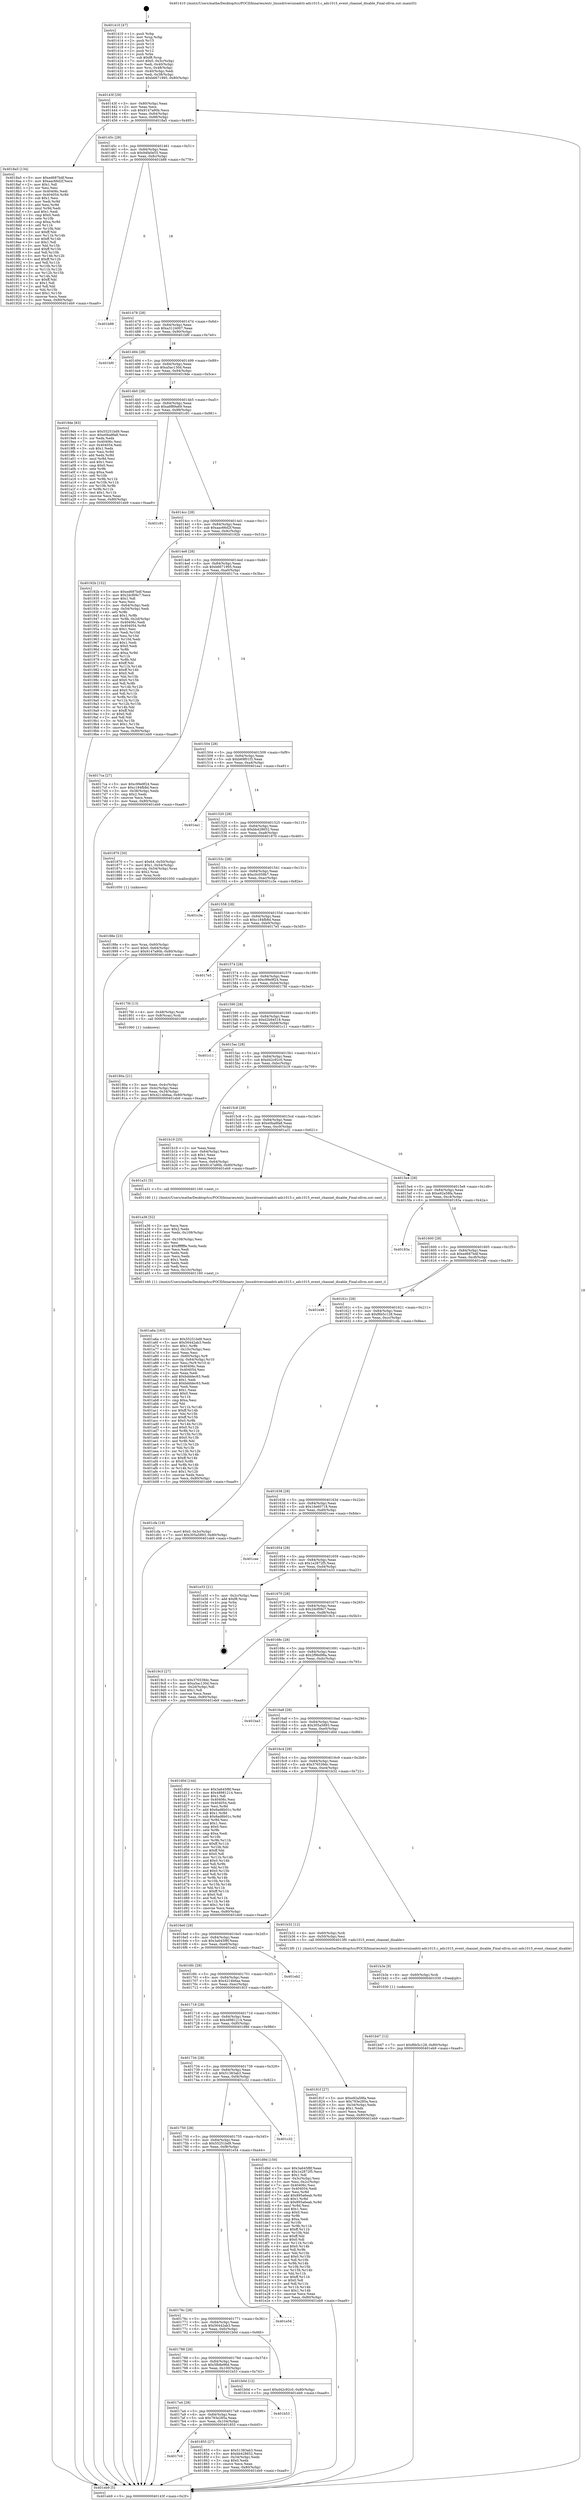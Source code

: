 digraph "0x401410" {
  label = "0x401410 (/mnt/c/Users/mathe/Desktop/tcc/POCII/binaries/extr_linuxdriversiioadcti-ads1015.c_ads1015_event_channel_disable_Final-ollvm.out::main(0))"
  labelloc = "t"
  node[shape=record]

  Entry [label="",width=0.3,height=0.3,shape=circle,fillcolor=black,style=filled]
  "0x40143f" [label="{
     0x40143f [29]\l
     | [instrs]\l
     &nbsp;&nbsp;0x40143f \<+3\>: mov -0x80(%rbp),%eax\l
     &nbsp;&nbsp;0x401442 \<+2\>: mov %eax,%ecx\l
     &nbsp;&nbsp;0x401444 \<+6\>: sub $0x9147a90b,%ecx\l
     &nbsp;&nbsp;0x40144a \<+6\>: mov %eax,-0x84(%rbp)\l
     &nbsp;&nbsp;0x401450 \<+6\>: mov %ecx,-0x88(%rbp)\l
     &nbsp;&nbsp;0x401456 \<+6\>: je 00000000004018a5 \<main+0x495\>\l
  }"]
  "0x4018a5" [label="{
     0x4018a5 [134]\l
     | [instrs]\l
     &nbsp;&nbsp;0x4018a5 \<+5\>: mov $0xed687bdf,%eax\l
     &nbsp;&nbsp;0x4018aa \<+5\>: mov $0xaac66d2f,%ecx\l
     &nbsp;&nbsp;0x4018af \<+2\>: mov $0x1,%dl\l
     &nbsp;&nbsp;0x4018b1 \<+2\>: xor %esi,%esi\l
     &nbsp;&nbsp;0x4018b3 \<+7\>: mov 0x40406c,%edi\l
     &nbsp;&nbsp;0x4018ba \<+8\>: mov 0x404054,%r8d\l
     &nbsp;&nbsp;0x4018c2 \<+3\>: sub $0x1,%esi\l
     &nbsp;&nbsp;0x4018c5 \<+3\>: mov %edi,%r9d\l
     &nbsp;&nbsp;0x4018c8 \<+3\>: add %esi,%r9d\l
     &nbsp;&nbsp;0x4018cb \<+4\>: imul %r9d,%edi\l
     &nbsp;&nbsp;0x4018cf \<+3\>: and $0x1,%edi\l
     &nbsp;&nbsp;0x4018d2 \<+3\>: cmp $0x0,%edi\l
     &nbsp;&nbsp;0x4018d5 \<+4\>: sete %r10b\l
     &nbsp;&nbsp;0x4018d9 \<+4\>: cmp $0xa,%r8d\l
     &nbsp;&nbsp;0x4018dd \<+4\>: setl %r11b\l
     &nbsp;&nbsp;0x4018e1 \<+3\>: mov %r10b,%bl\l
     &nbsp;&nbsp;0x4018e4 \<+3\>: xor $0xff,%bl\l
     &nbsp;&nbsp;0x4018e7 \<+3\>: mov %r11b,%r14b\l
     &nbsp;&nbsp;0x4018ea \<+4\>: xor $0xff,%r14b\l
     &nbsp;&nbsp;0x4018ee \<+3\>: xor $0x1,%dl\l
     &nbsp;&nbsp;0x4018f1 \<+3\>: mov %bl,%r15b\l
     &nbsp;&nbsp;0x4018f4 \<+4\>: and $0xff,%r15b\l
     &nbsp;&nbsp;0x4018f8 \<+3\>: and %dl,%r10b\l
     &nbsp;&nbsp;0x4018fb \<+3\>: mov %r14b,%r12b\l
     &nbsp;&nbsp;0x4018fe \<+4\>: and $0xff,%r12b\l
     &nbsp;&nbsp;0x401902 \<+3\>: and %dl,%r11b\l
     &nbsp;&nbsp;0x401905 \<+3\>: or %r10b,%r15b\l
     &nbsp;&nbsp;0x401908 \<+3\>: or %r11b,%r12b\l
     &nbsp;&nbsp;0x40190b \<+3\>: xor %r12b,%r15b\l
     &nbsp;&nbsp;0x40190e \<+3\>: or %r14b,%bl\l
     &nbsp;&nbsp;0x401911 \<+3\>: xor $0xff,%bl\l
     &nbsp;&nbsp;0x401914 \<+3\>: or $0x1,%dl\l
     &nbsp;&nbsp;0x401917 \<+2\>: and %dl,%bl\l
     &nbsp;&nbsp;0x401919 \<+3\>: or %bl,%r15b\l
     &nbsp;&nbsp;0x40191c \<+4\>: test $0x1,%r15b\l
     &nbsp;&nbsp;0x401920 \<+3\>: cmovne %ecx,%eax\l
     &nbsp;&nbsp;0x401923 \<+3\>: mov %eax,-0x80(%rbp)\l
     &nbsp;&nbsp;0x401926 \<+5\>: jmp 0000000000401eb9 \<main+0xaa9\>\l
  }"]
  "0x40145c" [label="{
     0x40145c [28]\l
     | [instrs]\l
     &nbsp;&nbsp;0x40145c \<+5\>: jmp 0000000000401461 \<main+0x51\>\l
     &nbsp;&nbsp;0x401461 \<+6\>: mov -0x84(%rbp),%eax\l
     &nbsp;&nbsp;0x401467 \<+5\>: sub $0x94fa0e55,%eax\l
     &nbsp;&nbsp;0x40146c \<+6\>: mov %eax,-0x8c(%rbp)\l
     &nbsp;&nbsp;0x401472 \<+6\>: je 0000000000401b88 \<main+0x778\>\l
  }"]
  Exit [label="",width=0.3,height=0.3,shape=circle,fillcolor=black,style=filled,peripheries=2]
  "0x401b88" [label="{
     0x401b88\l
  }", style=dashed]
  "0x401478" [label="{
     0x401478 [28]\l
     | [instrs]\l
     &nbsp;&nbsp;0x401478 \<+5\>: jmp 000000000040147d \<main+0x6d\>\l
     &nbsp;&nbsp;0x40147d \<+6\>: mov -0x84(%rbp),%eax\l
     &nbsp;&nbsp;0x401483 \<+5\>: sub $0xa3124007,%eax\l
     &nbsp;&nbsp;0x401488 \<+6\>: mov %eax,-0x90(%rbp)\l
     &nbsp;&nbsp;0x40148e \<+6\>: je 0000000000401bf0 \<main+0x7e0\>\l
  }"]
  "0x401b47" [label="{
     0x401b47 [12]\l
     | [instrs]\l
     &nbsp;&nbsp;0x401b47 \<+7\>: movl $0xf6b5c128,-0x80(%rbp)\l
     &nbsp;&nbsp;0x401b4e \<+5\>: jmp 0000000000401eb9 \<main+0xaa9\>\l
  }"]
  "0x401bf0" [label="{
     0x401bf0\l
  }", style=dashed]
  "0x401494" [label="{
     0x401494 [28]\l
     | [instrs]\l
     &nbsp;&nbsp;0x401494 \<+5\>: jmp 0000000000401499 \<main+0x89\>\l
     &nbsp;&nbsp;0x401499 \<+6\>: mov -0x84(%rbp),%eax\l
     &nbsp;&nbsp;0x40149f \<+5\>: sub $0xa5ac130d,%eax\l
     &nbsp;&nbsp;0x4014a4 \<+6\>: mov %eax,-0x94(%rbp)\l
     &nbsp;&nbsp;0x4014aa \<+6\>: je 00000000004019de \<main+0x5ce\>\l
  }"]
  "0x401b3e" [label="{
     0x401b3e [9]\l
     | [instrs]\l
     &nbsp;&nbsp;0x401b3e \<+4\>: mov -0x60(%rbp),%rdi\l
     &nbsp;&nbsp;0x401b42 \<+5\>: call 0000000000401030 \<free@plt\>\l
     | [calls]\l
     &nbsp;&nbsp;0x401030 \{1\} (unknown)\l
  }"]
  "0x4019de" [label="{
     0x4019de [83]\l
     | [instrs]\l
     &nbsp;&nbsp;0x4019de \<+5\>: mov $0x55251bd9,%eax\l
     &nbsp;&nbsp;0x4019e3 \<+5\>: mov $0xe0ba8fa8,%ecx\l
     &nbsp;&nbsp;0x4019e8 \<+2\>: xor %edx,%edx\l
     &nbsp;&nbsp;0x4019ea \<+7\>: mov 0x40406c,%esi\l
     &nbsp;&nbsp;0x4019f1 \<+7\>: mov 0x404054,%edi\l
     &nbsp;&nbsp;0x4019f8 \<+3\>: sub $0x1,%edx\l
     &nbsp;&nbsp;0x4019fb \<+3\>: mov %esi,%r8d\l
     &nbsp;&nbsp;0x4019fe \<+3\>: add %edx,%r8d\l
     &nbsp;&nbsp;0x401a01 \<+4\>: imul %r8d,%esi\l
     &nbsp;&nbsp;0x401a05 \<+3\>: and $0x1,%esi\l
     &nbsp;&nbsp;0x401a08 \<+3\>: cmp $0x0,%esi\l
     &nbsp;&nbsp;0x401a0b \<+4\>: sete %r9b\l
     &nbsp;&nbsp;0x401a0f \<+3\>: cmp $0xa,%edi\l
     &nbsp;&nbsp;0x401a12 \<+4\>: setl %r10b\l
     &nbsp;&nbsp;0x401a16 \<+3\>: mov %r9b,%r11b\l
     &nbsp;&nbsp;0x401a19 \<+3\>: and %r10b,%r11b\l
     &nbsp;&nbsp;0x401a1c \<+3\>: xor %r10b,%r9b\l
     &nbsp;&nbsp;0x401a1f \<+3\>: or %r9b,%r11b\l
     &nbsp;&nbsp;0x401a22 \<+4\>: test $0x1,%r11b\l
     &nbsp;&nbsp;0x401a26 \<+3\>: cmovne %ecx,%eax\l
     &nbsp;&nbsp;0x401a29 \<+3\>: mov %eax,-0x80(%rbp)\l
     &nbsp;&nbsp;0x401a2c \<+5\>: jmp 0000000000401eb9 \<main+0xaa9\>\l
  }"]
  "0x4014b0" [label="{
     0x4014b0 [28]\l
     | [instrs]\l
     &nbsp;&nbsp;0x4014b0 \<+5\>: jmp 00000000004014b5 \<main+0xa5\>\l
     &nbsp;&nbsp;0x4014b5 \<+6\>: mov -0x84(%rbp),%eax\l
     &nbsp;&nbsp;0x4014bb \<+5\>: sub $0xa6f89a69,%eax\l
     &nbsp;&nbsp;0x4014c0 \<+6\>: mov %eax,-0x98(%rbp)\l
     &nbsp;&nbsp;0x4014c6 \<+6\>: je 0000000000401c91 \<main+0x881\>\l
  }"]
  "0x401a6a" [label="{
     0x401a6a [163]\l
     | [instrs]\l
     &nbsp;&nbsp;0x401a6a \<+5\>: mov $0x55251bd9,%ecx\l
     &nbsp;&nbsp;0x401a6f \<+5\>: mov $0x56442ab3,%edx\l
     &nbsp;&nbsp;0x401a74 \<+3\>: mov $0x1,%r8b\l
     &nbsp;&nbsp;0x401a77 \<+6\>: mov -0x10c(%rbp),%esi\l
     &nbsp;&nbsp;0x401a7d \<+3\>: imul %eax,%esi\l
     &nbsp;&nbsp;0x401a80 \<+4\>: mov -0x60(%rbp),%r9\l
     &nbsp;&nbsp;0x401a84 \<+4\>: movslq -0x64(%rbp),%r10\l
     &nbsp;&nbsp;0x401a88 \<+4\>: mov %esi,(%r9,%r10,4)\l
     &nbsp;&nbsp;0x401a8c \<+7\>: mov 0x40406c,%eax\l
     &nbsp;&nbsp;0x401a93 \<+7\>: mov 0x404054,%esi\l
     &nbsp;&nbsp;0x401a9a \<+2\>: mov %eax,%edi\l
     &nbsp;&nbsp;0x401a9c \<+6\>: add $0xbdddec63,%edi\l
     &nbsp;&nbsp;0x401aa2 \<+3\>: sub $0x1,%edi\l
     &nbsp;&nbsp;0x401aa5 \<+6\>: sub $0xbdddec63,%edi\l
     &nbsp;&nbsp;0x401aab \<+3\>: imul %edi,%eax\l
     &nbsp;&nbsp;0x401aae \<+3\>: and $0x1,%eax\l
     &nbsp;&nbsp;0x401ab1 \<+3\>: cmp $0x0,%eax\l
     &nbsp;&nbsp;0x401ab4 \<+4\>: sete %r11b\l
     &nbsp;&nbsp;0x401ab8 \<+3\>: cmp $0xa,%esi\l
     &nbsp;&nbsp;0x401abb \<+3\>: setl %bl\l
     &nbsp;&nbsp;0x401abe \<+3\>: mov %r11b,%r14b\l
     &nbsp;&nbsp;0x401ac1 \<+4\>: xor $0xff,%r14b\l
     &nbsp;&nbsp;0x401ac5 \<+3\>: mov %bl,%r15b\l
     &nbsp;&nbsp;0x401ac8 \<+4\>: xor $0xff,%r15b\l
     &nbsp;&nbsp;0x401acc \<+4\>: xor $0x0,%r8b\l
     &nbsp;&nbsp;0x401ad0 \<+3\>: mov %r14b,%r12b\l
     &nbsp;&nbsp;0x401ad3 \<+4\>: and $0x0,%r12b\l
     &nbsp;&nbsp;0x401ad7 \<+3\>: and %r8b,%r11b\l
     &nbsp;&nbsp;0x401ada \<+3\>: mov %r15b,%r13b\l
     &nbsp;&nbsp;0x401add \<+4\>: and $0x0,%r13b\l
     &nbsp;&nbsp;0x401ae1 \<+3\>: and %r8b,%bl\l
     &nbsp;&nbsp;0x401ae4 \<+3\>: or %r11b,%r12b\l
     &nbsp;&nbsp;0x401ae7 \<+3\>: or %bl,%r13b\l
     &nbsp;&nbsp;0x401aea \<+3\>: xor %r13b,%r12b\l
     &nbsp;&nbsp;0x401aed \<+3\>: or %r15b,%r14b\l
     &nbsp;&nbsp;0x401af0 \<+4\>: xor $0xff,%r14b\l
     &nbsp;&nbsp;0x401af4 \<+4\>: or $0x0,%r8b\l
     &nbsp;&nbsp;0x401af8 \<+3\>: and %r8b,%r14b\l
     &nbsp;&nbsp;0x401afb \<+3\>: or %r14b,%r12b\l
     &nbsp;&nbsp;0x401afe \<+4\>: test $0x1,%r12b\l
     &nbsp;&nbsp;0x401b02 \<+3\>: cmovne %edx,%ecx\l
     &nbsp;&nbsp;0x401b05 \<+3\>: mov %ecx,-0x80(%rbp)\l
     &nbsp;&nbsp;0x401b08 \<+5\>: jmp 0000000000401eb9 \<main+0xaa9\>\l
  }"]
  "0x401c91" [label="{
     0x401c91\l
  }", style=dashed]
  "0x4014cc" [label="{
     0x4014cc [28]\l
     | [instrs]\l
     &nbsp;&nbsp;0x4014cc \<+5\>: jmp 00000000004014d1 \<main+0xc1\>\l
     &nbsp;&nbsp;0x4014d1 \<+6\>: mov -0x84(%rbp),%eax\l
     &nbsp;&nbsp;0x4014d7 \<+5\>: sub $0xaac66d2f,%eax\l
     &nbsp;&nbsp;0x4014dc \<+6\>: mov %eax,-0x9c(%rbp)\l
     &nbsp;&nbsp;0x4014e2 \<+6\>: je 000000000040192b \<main+0x51b\>\l
  }"]
  "0x401a36" [label="{
     0x401a36 [52]\l
     | [instrs]\l
     &nbsp;&nbsp;0x401a36 \<+2\>: xor %ecx,%ecx\l
     &nbsp;&nbsp;0x401a38 \<+5\>: mov $0x2,%edx\l
     &nbsp;&nbsp;0x401a3d \<+6\>: mov %edx,-0x108(%rbp)\l
     &nbsp;&nbsp;0x401a43 \<+1\>: cltd\l
     &nbsp;&nbsp;0x401a44 \<+6\>: mov -0x108(%rbp),%esi\l
     &nbsp;&nbsp;0x401a4a \<+2\>: idiv %esi\l
     &nbsp;&nbsp;0x401a4c \<+6\>: imul $0xfffffffe,%edx,%edx\l
     &nbsp;&nbsp;0x401a52 \<+2\>: mov %ecx,%edi\l
     &nbsp;&nbsp;0x401a54 \<+2\>: sub %edx,%edi\l
     &nbsp;&nbsp;0x401a56 \<+2\>: mov %ecx,%edx\l
     &nbsp;&nbsp;0x401a58 \<+3\>: sub $0x1,%edx\l
     &nbsp;&nbsp;0x401a5b \<+2\>: add %edx,%edi\l
     &nbsp;&nbsp;0x401a5d \<+2\>: sub %edi,%ecx\l
     &nbsp;&nbsp;0x401a5f \<+6\>: mov %ecx,-0x10c(%rbp)\l
     &nbsp;&nbsp;0x401a65 \<+5\>: call 0000000000401160 \<next_i\>\l
     | [calls]\l
     &nbsp;&nbsp;0x401160 \{1\} (/mnt/c/Users/mathe/Desktop/tcc/POCII/binaries/extr_linuxdriversiioadcti-ads1015.c_ads1015_event_channel_disable_Final-ollvm.out::next_i)\l
  }"]
  "0x40192b" [label="{
     0x40192b [152]\l
     | [instrs]\l
     &nbsp;&nbsp;0x40192b \<+5\>: mov $0xed687bdf,%eax\l
     &nbsp;&nbsp;0x401930 \<+5\>: mov $0x2dcf09c7,%ecx\l
     &nbsp;&nbsp;0x401935 \<+2\>: mov $0x1,%dl\l
     &nbsp;&nbsp;0x401937 \<+2\>: xor %esi,%esi\l
     &nbsp;&nbsp;0x401939 \<+3\>: mov -0x64(%rbp),%edi\l
     &nbsp;&nbsp;0x40193c \<+3\>: cmp -0x54(%rbp),%edi\l
     &nbsp;&nbsp;0x40193f \<+4\>: setl %r8b\l
     &nbsp;&nbsp;0x401943 \<+4\>: and $0x1,%r8b\l
     &nbsp;&nbsp;0x401947 \<+4\>: mov %r8b,-0x2d(%rbp)\l
     &nbsp;&nbsp;0x40194b \<+7\>: mov 0x40406c,%edi\l
     &nbsp;&nbsp;0x401952 \<+8\>: mov 0x404054,%r9d\l
     &nbsp;&nbsp;0x40195a \<+3\>: sub $0x1,%esi\l
     &nbsp;&nbsp;0x40195d \<+3\>: mov %edi,%r10d\l
     &nbsp;&nbsp;0x401960 \<+3\>: add %esi,%r10d\l
     &nbsp;&nbsp;0x401963 \<+4\>: imul %r10d,%edi\l
     &nbsp;&nbsp;0x401967 \<+3\>: and $0x1,%edi\l
     &nbsp;&nbsp;0x40196a \<+3\>: cmp $0x0,%edi\l
     &nbsp;&nbsp;0x40196d \<+4\>: sete %r8b\l
     &nbsp;&nbsp;0x401971 \<+4\>: cmp $0xa,%r9d\l
     &nbsp;&nbsp;0x401975 \<+4\>: setl %r11b\l
     &nbsp;&nbsp;0x401979 \<+3\>: mov %r8b,%bl\l
     &nbsp;&nbsp;0x40197c \<+3\>: xor $0xff,%bl\l
     &nbsp;&nbsp;0x40197f \<+3\>: mov %r11b,%r14b\l
     &nbsp;&nbsp;0x401982 \<+4\>: xor $0xff,%r14b\l
     &nbsp;&nbsp;0x401986 \<+3\>: xor $0x0,%dl\l
     &nbsp;&nbsp;0x401989 \<+3\>: mov %bl,%r15b\l
     &nbsp;&nbsp;0x40198c \<+4\>: and $0x0,%r15b\l
     &nbsp;&nbsp;0x401990 \<+3\>: and %dl,%r8b\l
     &nbsp;&nbsp;0x401993 \<+3\>: mov %r14b,%r12b\l
     &nbsp;&nbsp;0x401996 \<+4\>: and $0x0,%r12b\l
     &nbsp;&nbsp;0x40199a \<+3\>: and %dl,%r11b\l
     &nbsp;&nbsp;0x40199d \<+3\>: or %r8b,%r15b\l
     &nbsp;&nbsp;0x4019a0 \<+3\>: or %r11b,%r12b\l
     &nbsp;&nbsp;0x4019a3 \<+3\>: xor %r12b,%r15b\l
     &nbsp;&nbsp;0x4019a6 \<+3\>: or %r14b,%bl\l
     &nbsp;&nbsp;0x4019a9 \<+3\>: xor $0xff,%bl\l
     &nbsp;&nbsp;0x4019ac \<+3\>: or $0x0,%dl\l
     &nbsp;&nbsp;0x4019af \<+2\>: and %dl,%bl\l
     &nbsp;&nbsp;0x4019b1 \<+3\>: or %bl,%r15b\l
     &nbsp;&nbsp;0x4019b4 \<+4\>: test $0x1,%r15b\l
     &nbsp;&nbsp;0x4019b8 \<+3\>: cmovne %ecx,%eax\l
     &nbsp;&nbsp;0x4019bb \<+3\>: mov %eax,-0x80(%rbp)\l
     &nbsp;&nbsp;0x4019be \<+5\>: jmp 0000000000401eb9 \<main+0xaa9\>\l
  }"]
  "0x4014e8" [label="{
     0x4014e8 [28]\l
     | [instrs]\l
     &nbsp;&nbsp;0x4014e8 \<+5\>: jmp 00000000004014ed \<main+0xdd\>\l
     &nbsp;&nbsp;0x4014ed \<+6\>: mov -0x84(%rbp),%eax\l
     &nbsp;&nbsp;0x4014f3 \<+5\>: sub $0xb6671995,%eax\l
     &nbsp;&nbsp;0x4014f8 \<+6\>: mov %eax,-0xa0(%rbp)\l
     &nbsp;&nbsp;0x4014fe \<+6\>: je 00000000004017ca \<main+0x3ba\>\l
  }"]
  "0x40188e" [label="{
     0x40188e [23]\l
     | [instrs]\l
     &nbsp;&nbsp;0x40188e \<+4\>: mov %rax,-0x60(%rbp)\l
     &nbsp;&nbsp;0x401892 \<+7\>: movl $0x0,-0x64(%rbp)\l
     &nbsp;&nbsp;0x401899 \<+7\>: movl $0x9147a90b,-0x80(%rbp)\l
     &nbsp;&nbsp;0x4018a0 \<+5\>: jmp 0000000000401eb9 \<main+0xaa9\>\l
  }"]
  "0x4017ca" [label="{
     0x4017ca [27]\l
     | [instrs]\l
     &nbsp;&nbsp;0x4017ca \<+5\>: mov $0xc99e9f24,%eax\l
     &nbsp;&nbsp;0x4017cf \<+5\>: mov $0xc184fb8d,%ecx\l
     &nbsp;&nbsp;0x4017d4 \<+3\>: mov -0x38(%rbp),%edx\l
     &nbsp;&nbsp;0x4017d7 \<+3\>: cmp $0x2,%edx\l
     &nbsp;&nbsp;0x4017da \<+3\>: cmovne %ecx,%eax\l
     &nbsp;&nbsp;0x4017dd \<+3\>: mov %eax,-0x80(%rbp)\l
     &nbsp;&nbsp;0x4017e0 \<+5\>: jmp 0000000000401eb9 \<main+0xaa9\>\l
  }"]
  "0x401504" [label="{
     0x401504 [28]\l
     | [instrs]\l
     &nbsp;&nbsp;0x401504 \<+5\>: jmp 0000000000401509 \<main+0xf9\>\l
     &nbsp;&nbsp;0x401509 \<+6\>: mov -0x84(%rbp),%eax\l
     &nbsp;&nbsp;0x40150f \<+5\>: sub $0xb69f01f3,%eax\l
     &nbsp;&nbsp;0x401514 \<+6\>: mov %eax,-0xa4(%rbp)\l
     &nbsp;&nbsp;0x40151a \<+6\>: je 0000000000401ea1 \<main+0xa91\>\l
  }"]
  "0x401eb9" [label="{
     0x401eb9 [5]\l
     | [instrs]\l
     &nbsp;&nbsp;0x401eb9 \<+5\>: jmp 000000000040143f \<main+0x2f\>\l
  }"]
  "0x401410" [label="{
     0x401410 [47]\l
     | [instrs]\l
     &nbsp;&nbsp;0x401410 \<+1\>: push %rbp\l
     &nbsp;&nbsp;0x401411 \<+3\>: mov %rsp,%rbp\l
     &nbsp;&nbsp;0x401414 \<+2\>: push %r15\l
     &nbsp;&nbsp;0x401416 \<+2\>: push %r14\l
     &nbsp;&nbsp;0x401418 \<+2\>: push %r13\l
     &nbsp;&nbsp;0x40141a \<+2\>: push %r12\l
     &nbsp;&nbsp;0x40141c \<+1\>: push %rbx\l
     &nbsp;&nbsp;0x40141d \<+7\>: sub $0xf8,%rsp\l
     &nbsp;&nbsp;0x401424 \<+7\>: movl $0x0,-0x3c(%rbp)\l
     &nbsp;&nbsp;0x40142b \<+3\>: mov %edi,-0x40(%rbp)\l
     &nbsp;&nbsp;0x40142e \<+4\>: mov %rsi,-0x48(%rbp)\l
     &nbsp;&nbsp;0x401432 \<+3\>: mov -0x40(%rbp),%edi\l
     &nbsp;&nbsp;0x401435 \<+3\>: mov %edi,-0x38(%rbp)\l
     &nbsp;&nbsp;0x401438 \<+7\>: movl $0xb6671995,-0x80(%rbp)\l
  }"]
  "0x4017c0" [label="{
     0x4017c0\l
  }", style=dashed]
  "0x401ea1" [label="{
     0x401ea1\l
  }", style=dashed]
  "0x401520" [label="{
     0x401520 [28]\l
     | [instrs]\l
     &nbsp;&nbsp;0x401520 \<+5\>: jmp 0000000000401525 \<main+0x115\>\l
     &nbsp;&nbsp;0x401525 \<+6\>: mov -0x84(%rbp),%eax\l
     &nbsp;&nbsp;0x40152b \<+5\>: sub $0xbb428652,%eax\l
     &nbsp;&nbsp;0x401530 \<+6\>: mov %eax,-0xa8(%rbp)\l
     &nbsp;&nbsp;0x401536 \<+6\>: je 0000000000401870 \<main+0x460\>\l
  }"]
  "0x401855" [label="{
     0x401855 [27]\l
     | [instrs]\l
     &nbsp;&nbsp;0x401855 \<+5\>: mov $0x51383ab3,%eax\l
     &nbsp;&nbsp;0x40185a \<+5\>: mov $0xbb428652,%ecx\l
     &nbsp;&nbsp;0x40185f \<+3\>: mov -0x34(%rbp),%edx\l
     &nbsp;&nbsp;0x401862 \<+3\>: cmp $0x0,%edx\l
     &nbsp;&nbsp;0x401865 \<+3\>: cmove %ecx,%eax\l
     &nbsp;&nbsp;0x401868 \<+3\>: mov %eax,-0x80(%rbp)\l
     &nbsp;&nbsp;0x40186b \<+5\>: jmp 0000000000401eb9 \<main+0xaa9\>\l
  }"]
  "0x401870" [label="{
     0x401870 [30]\l
     | [instrs]\l
     &nbsp;&nbsp;0x401870 \<+7\>: movl $0x64,-0x50(%rbp)\l
     &nbsp;&nbsp;0x401877 \<+7\>: movl $0x1,-0x54(%rbp)\l
     &nbsp;&nbsp;0x40187e \<+4\>: movslq -0x54(%rbp),%rax\l
     &nbsp;&nbsp;0x401882 \<+4\>: shl $0x2,%rax\l
     &nbsp;&nbsp;0x401886 \<+3\>: mov %rax,%rdi\l
     &nbsp;&nbsp;0x401889 \<+5\>: call 0000000000401050 \<malloc@plt\>\l
     | [calls]\l
     &nbsp;&nbsp;0x401050 \{1\} (unknown)\l
  }"]
  "0x40153c" [label="{
     0x40153c [28]\l
     | [instrs]\l
     &nbsp;&nbsp;0x40153c \<+5\>: jmp 0000000000401541 \<main+0x131\>\l
     &nbsp;&nbsp;0x401541 \<+6\>: mov -0x84(%rbp),%eax\l
     &nbsp;&nbsp;0x401547 \<+5\>: sub $0xc0c059b7,%eax\l
     &nbsp;&nbsp;0x40154c \<+6\>: mov %eax,-0xac(%rbp)\l
     &nbsp;&nbsp;0x401552 \<+6\>: je 0000000000401c3e \<main+0x82e\>\l
  }"]
  "0x4017a4" [label="{
     0x4017a4 [28]\l
     | [instrs]\l
     &nbsp;&nbsp;0x4017a4 \<+5\>: jmp 00000000004017a9 \<main+0x399\>\l
     &nbsp;&nbsp;0x4017a9 \<+6\>: mov -0x84(%rbp),%eax\l
     &nbsp;&nbsp;0x4017af \<+5\>: sub $0x793e285a,%eax\l
     &nbsp;&nbsp;0x4017b4 \<+6\>: mov %eax,-0x104(%rbp)\l
     &nbsp;&nbsp;0x4017ba \<+6\>: je 0000000000401855 \<main+0x445\>\l
  }"]
  "0x401c3e" [label="{
     0x401c3e\l
  }", style=dashed]
  "0x401558" [label="{
     0x401558 [28]\l
     | [instrs]\l
     &nbsp;&nbsp;0x401558 \<+5\>: jmp 000000000040155d \<main+0x14d\>\l
     &nbsp;&nbsp;0x40155d \<+6\>: mov -0x84(%rbp),%eax\l
     &nbsp;&nbsp;0x401563 \<+5\>: sub $0xc184fb8d,%eax\l
     &nbsp;&nbsp;0x401568 \<+6\>: mov %eax,-0xb0(%rbp)\l
     &nbsp;&nbsp;0x40156e \<+6\>: je 00000000004017e5 \<main+0x3d5\>\l
  }"]
  "0x401b53" [label="{
     0x401b53\l
  }", style=dashed]
  "0x4017e5" [label="{
     0x4017e5\l
  }", style=dashed]
  "0x401574" [label="{
     0x401574 [28]\l
     | [instrs]\l
     &nbsp;&nbsp;0x401574 \<+5\>: jmp 0000000000401579 \<main+0x169\>\l
     &nbsp;&nbsp;0x401579 \<+6\>: mov -0x84(%rbp),%eax\l
     &nbsp;&nbsp;0x40157f \<+5\>: sub $0xc99e9f24,%eax\l
     &nbsp;&nbsp;0x401584 \<+6\>: mov %eax,-0xb4(%rbp)\l
     &nbsp;&nbsp;0x40158a \<+6\>: je 00000000004017fd \<main+0x3ed\>\l
  }"]
  "0x401788" [label="{
     0x401788 [28]\l
     | [instrs]\l
     &nbsp;&nbsp;0x401788 \<+5\>: jmp 000000000040178d \<main+0x37d\>\l
     &nbsp;&nbsp;0x40178d \<+6\>: mov -0x84(%rbp),%eax\l
     &nbsp;&nbsp;0x401793 \<+5\>: sub $0x5fb8e96d,%eax\l
     &nbsp;&nbsp;0x401798 \<+6\>: mov %eax,-0x100(%rbp)\l
     &nbsp;&nbsp;0x40179e \<+6\>: je 0000000000401b53 \<main+0x743\>\l
  }"]
  "0x4017fd" [label="{
     0x4017fd [13]\l
     | [instrs]\l
     &nbsp;&nbsp;0x4017fd \<+4\>: mov -0x48(%rbp),%rax\l
     &nbsp;&nbsp;0x401801 \<+4\>: mov 0x8(%rax),%rdi\l
     &nbsp;&nbsp;0x401805 \<+5\>: call 0000000000401060 \<atoi@plt\>\l
     | [calls]\l
     &nbsp;&nbsp;0x401060 \{1\} (unknown)\l
  }"]
  "0x401590" [label="{
     0x401590 [28]\l
     | [instrs]\l
     &nbsp;&nbsp;0x401590 \<+5\>: jmp 0000000000401595 \<main+0x185\>\l
     &nbsp;&nbsp;0x401595 \<+6\>: mov -0x84(%rbp),%eax\l
     &nbsp;&nbsp;0x40159b \<+5\>: sub $0xd2b94518,%eax\l
     &nbsp;&nbsp;0x4015a0 \<+6\>: mov %eax,-0xb8(%rbp)\l
     &nbsp;&nbsp;0x4015a6 \<+6\>: je 0000000000401c11 \<main+0x801\>\l
  }"]
  "0x40180a" [label="{
     0x40180a [21]\l
     | [instrs]\l
     &nbsp;&nbsp;0x40180a \<+3\>: mov %eax,-0x4c(%rbp)\l
     &nbsp;&nbsp;0x40180d \<+3\>: mov -0x4c(%rbp),%eax\l
     &nbsp;&nbsp;0x401810 \<+3\>: mov %eax,-0x34(%rbp)\l
     &nbsp;&nbsp;0x401813 \<+7\>: movl $0x4214b6aa,-0x80(%rbp)\l
     &nbsp;&nbsp;0x40181a \<+5\>: jmp 0000000000401eb9 \<main+0xaa9\>\l
  }"]
  "0x401b0d" [label="{
     0x401b0d [12]\l
     | [instrs]\l
     &nbsp;&nbsp;0x401b0d \<+7\>: movl $0xd42c92c0,-0x80(%rbp)\l
     &nbsp;&nbsp;0x401b14 \<+5\>: jmp 0000000000401eb9 \<main+0xaa9\>\l
  }"]
  "0x401c11" [label="{
     0x401c11\l
  }", style=dashed]
  "0x4015ac" [label="{
     0x4015ac [28]\l
     | [instrs]\l
     &nbsp;&nbsp;0x4015ac \<+5\>: jmp 00000000004015b1 \<main+0x1a1\>\l
     &nbsp;&nbsp;0x4015b1 \<+6\>: mov -0x84(%rbp),%eax\l
     &nbsp;&nbsp;0x4015b7 \<+5\>: sub $0xd42c92c0,%eax\l
     &nbsp;&nbsp;0x4015bc \<+6\>: mov %eax,-0xbc(%rbp)\l
     &nbsp;&nbsp;0x4015c2 \<+6\>: je 0000000000401b19 \<main+0x709\>\l
  }"]
  "0x40176c" [label="{
     0x40176c [28]\l
     | [instrs]\l
     &nbsp;&nbsp;0x40176c \<+5\>: jmp 0000000000401771 \<main+0x361\>\l
     &nbsp;&nbsp;0x401771 \<+6\>: mov -0x84(%rbp),%eax\l
     &nbsp;&nbsp;0x401777 \<+5\>: sub $0x56442ab3,%eax\l
     &nbsp;&nbsp;0x40177c \<+6\>: mov %eax,-0xfc(%rbp)\l
     &nbsp;&nbsp;0x401782 \<+6\>: je 0000000000401b0d \<main+0x6fd\>\l
  }"]
  "0x401b19" [label="{
     0x401b19 [25]\l
     | [instrs]\l
     &nbsp;&nbsp;0x401b19 \<+2\>: xor %eax,%eax\l
     &nbsp;&nbsp;0x401b1b \<+3\>: mov -0x64(%rbp),%ecx\l
     &nbsp;&nbsp;0x401b1e \<+3\>: sub $0x1,%eax\l
     &nbsp;&nbsp;0x401b21 \<+2\>: sub %eax,%ecx\l
     &nbsp;&nbsp;0x401b23 \<+3\>: mov %ecx,-0x64(%rbp)\l
     &nbsp;&nbsp;0x401b26 \<+7\>: movl $0x9147a90b,-0x80(%rbp)\l
     &nbsp;&nbsp;0x401b2d \<+5\>: jmp 0000000000401eb9 \<main+0xaa9\>\l
  }"]
  "0x4015c8" [label="{
     0x4015c8 [28]\l
     | [instrs]\l
     &nbsp;&nbsp;0x4015c8 \<+5\>: jmp 00000000004015cd \<main+0x1bd\>\l
     &nbsp;&nbsp;0x4015cd \<+6\>: mov -0x84(%rbp),%eax\l
     &nbsp;&nbsp;0x4015d3 \<+5\>: sub $0xe0ba8fa8,%eax\l
     &nbsp;&nbsp;0x4015d8 \<+6\>: mov %eax,-0xc0(%rbp)\l
     &nbsp;&nbsp;0x4015de \<+6\>: je 0000000000401a31 \<main+0x621\>\l
  }"]
  "0x401e54" [label="{
     0x401e54\l
  }", style=dashed]
  "0x401a31" [label="{
     0x401a31 [5]\l
     | [instrs]\l
     &nbsp;&nbsp;0x401a31 \<+5\>: call 0000000000401160 \<next_i\>\l
     | [calls]\l
     &nbsp;&nbsp;0x401160 \{1\} (/mnt/c/Users/mathe/Desktop/tcc/POCII/binaries/extr_linuxdriversiioadcti-ads1015.c_ads1015_event_channel_disable_Final-ollvm.out::next_i)\l
  }"]
  "0x4015e4" [label="{
     0x4015e4 [28]\l
     | [instrs]\l
     &nbsp;&nbsp;0x4015e4 \<+5\>: jmp 00000000004015e9 \<main+0x1d9\>\l
     &nbsp;&nbsp;0x4015e9 \<+6\>: mov -0x84(%rbp),%eax\l
     &nbsp;&nbsp;0x4015ef \<+5\>: sub $0xe92a58fa,%eax\l
     &nbsp;&nbsp;0x4015f4 \<+6\>: mov %eax,-0xc4(%rbp)\l
     &nbsp;&nbsp;0x4015fa \<+6\>: je 000000000040183a \<main+0x42a\>\l
  }"]
  "0x401750" [label="{
     0x401750 [28]\l
     | [instrs]\l
     &nbsp;&nbsp;0x401750 \<+5\>: jmp 0000000000401755 \<main+0x345\>\l
     &nbsp;&nbsp;0x401755 \<+6\>: mov -0x84(%rbp),%eax\l
     &nbsp;&nbsp;0x40175b \<+5\>: sub $0x55251bd9,%eax\l
     &nbsp;&nbsp;0x401760 \<+6\>: mov %eax,-0xf8(%rbp)\l
     &nbsp;&nbsp;0x401766 \<+6\>: je 0000000000401e54 \<main+0xa44\>\l
  }"]
  "0x40183a" [label="{
     0x40183a\l
  }", style=dashed]
  "0x401600" [label="{
     0x401600 [28]\l
     | [instrs]\l
     &nbsp;&nbsp;0x401600 \<+5\>: jmp 0000000000401605 \<main+0x1f5\>\l
     &nbsp;&nbsp;0x401605 \<+6\>: mov -0x84(%rbp),%eax\l
     &nbsp;&nbsp;0x40160b \<+5\>: sub $0xed687bdf,%eax\l
     &nbsp;&nbsp;0x401610 \<+6\>: mov %eax,-0xc8(%rbp)\l
     &nbsp;&nbsp;0x401616 \<+6\>: je 0000000000401e48 \<main+0xa38\>\l
  }"]
  "0x401c32" [label="{
     0x401c32\l
  }", style=dashed]
  "0x401e48" [label="{
     0x401e48\l
  }", style=dashed]
  "0x40161c" [label="{
     0x40161c [28]\l
     | [instrs]\l
     &nbsp;&nbsp;0x40161c \<+5\>: jmp 0000000000401621 \<main+0x211\>\l
     &nbsp;&nbsp;0x401621 \<+6\>: mov -0x84(%rbp),%eax\l
     &nbsp;&nbsp;0x401627 \<+5\>: sub $0xf6b5c128,%eax\l
     &nbsp;&nbsp;0x40162c \<+6\>: mov %eax,-0xcc(%rbp)\l
     &nbsp;&nbsp;0x401632 \<+6\>: je 0000000000401cfa \<main+0x8ea\>\l
  }"]
  "0x401734" [label="{
     0x401734 [28]\l
     | [instrs]\l
     &nbsp;&nbsp;0x401734 \<+5\>: jmp 0000000000401739 \<main+0x329\>\l
     &nbsp;&nbsp;0x401739 \<+6\>: mov -0x84(%rbp),%eax\l
     &nbsp;&nbsp;0x40173f \<+5\>: sub $0x51383ab3,%eax\l
     &nbsp;&nbsp;0x401744 \<+6\>: mov %eax,-0xf4(%rbp)\l
     &nbsp;&nbsp;0x40174a \<+6\>: je 0000000000401c32 \<main+0x822\>\l
  }"]
  "0x401cfa" [label="{
     0x401cfa [19]\l
     | [instrs]\l
     &nbsp;&nbsp;0x401cfa \<+7\>: movl $0x0,-0x3c(%rbp)\l
     &nbsp;&nbsp;0x401d01 \<+7\>: movl $0x305a5893,-0x80(%rbp)\l
     &nbsp;&nbsp;0x401d08 \<+5\>: jmp 0000000000401eb9 \<main+0xaa9\>\l
  }"]
  "0x401638" [label="{
     0x401638 [28]\l
     | [instrs]\l
     &nbsp;&nbsp;0x401638 \<+5\>: jmp 000000000040163d \<main+0x22d\>\l
     &nbsp;&nbsp;0x40163d \<+6\>: mov -0x84(%rbp),%eax\l
     &nbsp;&nbsp;0x401643 \<+5\>: sub $0x16e60718,%eax\l
     &nbsp;&nbsp;0x401648 \<+6\>: mov %eax,-0xd0(%rbp)\l
     &nbsp;&nbsp;0x40164e \<+6\>: je 0000000000401cee \<main+0x8de\>\l
  }"]
  "0x401d9d" [label="{
     0x401d9d [150]\l
     | [instrs]\l
     &nbsp;&nbsp;0x401d9d \<+5\>: mov $0x3a645f8f,%eax\l
     &nbsp;&nbsp;0x401da2 \<+5\>: mov $0x1e2872f5,%ecx\l
     &nbsp;&nbsp;0x401da7 \<+2\>: mov $0x1,%dl\l
     &nbsp;&nbsp;0x401da9 \<+3\>: mov -0x3c(%rbp),%esi\l
     &nbsp;&nbsp;0x401dac \<+3\>: mov %esi,-0x2c(%rbp)\l
     &nbsp;&nbsp;0x401daf \<+7\>: mov 0x40406c,%esi\l
     &nbsp;&nbsp;0x401db6 \<+7\>: mov 0x404054,%edi\l
     &nbsp;&nbsp;0x401dbd \<+3\>: mov %esi,%r8d\l
     &nbsp;&nbsp;0x401dc0 \<+7\>: add $0x895a6eab,%r8d\l
     &nbsp;&nbsp;0x401dc7 \<+4\>: sub $0x1,%r8d\l
     &nbsp;&nbsp;0x401dcb \<+7\>: sub $0x895a6eab,%r8d\l
     &nbsp;&nbsp;0x401dd2 \<+4\>: imul %r8d,%esi\l
     &nbsp;&nbsp;0x401dd6 \<+3\>: and $0x1,%esi\l
     &nbsp;&nbsp;0x401dd9 \<+3\>: cmp $0x0,%esi\l
     &nbsp;&nbsp;0x401ddc \<+4\>: sete %r9b\l
     &nbsp;&nbsp;0x401de0 \<+3\>: cmp $0xa,%edi\l
     &nbsp;&nbsp;0x401de3 \<+4\>: setl %r10b\l
     &nbsp;&nbsp;0x401de7 \<+3\>: mov %r9b,%r11b\l
     &nbsp;&nbsp;0x401dea \<+4\>: xor $0xff,%r11b\l
     &nbsp;&nbsp;0x401dee \<+3\>: mov %r10b,%bl\l
     &nbsp;&nbsp;0x401df1 \<+3\>: xor $0xff,%bl\l
     &nbsp;&nbsp;0x401df4 \<+3\>: xor $0x0,%dl\l
     &nbsp;&nbsp;0x401df7 \<+3\>: mov %r11b,%r14b\l
     &nbsp;&nbsp;0x401dfa \<+4\>: and $0x0,%r14b\l
     &nbsp;&nbsp;0x401dfe \<+3\>: and %dl,%r9b\l
     &nbsp;&nbsp;0x401e01 \<+3\>: mov %bl,%r15b\l
     &nbsp;&nbsp;0x401e04 \<+4\>: and $0x0,%r15b\l
     &nbsp;&nbsp;0x401e08 \<+3\>: and %dl,%r10b\l
     &nbsp;&nbsp;0x401e0b \<+3\>: or %r9b,%r14b\l
     &nbsp;&nbsp;0x401e0e \<+3\>: or %r10b,%r15b\l
     &nbsp;&nbsp;0x401e11 \<+3\>: xor %r15b,%r14b\l
     &nbsp;&nbsp;0x401e14 \<+3\>: or %bl,%r11b\l
     &nbsp;&nbsp;0x401e17 \<+4\>: xor $0xff,%r11b\l
     &nbsp;&nbsp;0x401e1b \<+3\>: or $0x0,%dl\l
     &nbsp;&nbsp;0x401e1e \<+3\>: and %dl,%r11b\l
     &nbsp;&nbsp;0x401e21 \<+3\>: or %r11b,%r14b\l
     &nbsp;&nbsp;0x401e24 \<+4\>: test $0x1,%r14b\l
     &nbsp;&nbsp;0x401e28 \<+3\>: cmovne %ecx,%eax\l
     &nbsp;&nbsp;0x401e2b \<+3\>: mov %eax,-0x80(%rbp)\l
     &nbsp;&nbsp;0x401e2e \<+5\>: jmp 0000000000401eb9 \<main+0xaa9\>\l
  }"]
  "0x401cee" [label="{
     0x401cee\l
  }", style=dashed]
  "0x401654" [label="{
     0x401654 [28]\l
     | [instrs]\l
     &nbsp;&nbsp;0x401654 \<+5\>: jmp 0000000000401659 \<main+0x249\>\l
     &nbsp;&nbsp;0x401659 \<+6\>: mov -0x84(%rbp),%eax\l
     &nbsp;&nbsp;0x40165f \<+5\>: sub $0x1e2872f5,%eax\l
     &nbsp;&nbsp;0x401664 \<+6\>: mov %eax,-0xd4(%rbp)\l
     &nbsp;&nbsp;0x40166a \<+6\>: je 0000000000401e33 \<main+0xa23\>\l
  }"]
  "0x401718" [label="{
     0x401718 [28]\l
     | [instrs]\l
     &nbsp;&nbsp;0x401718 \<+5\>: jmp 000000000040171d \<main+0x30d\>\l
     &nbsp;&nbsp;0x40171d \<+6\>: mov -0x84(%rbp),%eax\l
     &nbsp;&nbsp;0x401723 \<+5\>: sub $0x48981214,%eax\l
     &nbsp;&nbsp;0x401728 \<+6\>: mov %eax,-0xf0(%rbp)\l
     &nbsp;&nbsp;0x40172e \<+6\>: je 0000000000401d9d \<main+0x98d\>\l
  }"]
  "0x401e33" [label="{
     0x401e33 [21]\l
     | [instrs]\l
     &nbsp;&nbsp;0x401e33 \<+3\>: mov -0x2c(%rbp),%eax\l
     &nbsp;&nbsp;0x401e36 \<+7\>: add $0xf8,%rsp\l
     &nbsp;&nbsp;0x401e3d \<+1\>: pop %rbx\l
     &nbsp;&nbsp;0x401e3e \<+2\>: pop %r12\l
     &nbsp;&nbsp;0x401e40 \<+2\>: pop %r13\l
     &nbsp;&nbsp;0x401e42 \<+2\>: pop %r14\l
     &nbsp;&nbsp;0x401e44 \<+2\>: pop %r15\l
     &nbsp;&nbsp;0x401e46 \<+1\>: pop %rbp\l
     &nbsp;&nbsp;0x401e47 \<+1\>: ret\l
  }"]
  "0x401670" [label="{
     0x401670 [28]\l
     | [instrs]\l
     &nbsp;&nbsp;0x401670 \<+5\>: jmp 0000000000401675 \<main+0x265\>\l
     &nbsp;&nbsp;0x401675 \<+6\>: mov -0x84(%rbp),%eax\l
     &nbsp;&nbsp;0x40167b \<+5\>: sub $0x2dcf09c7,%eax\l
     &nbsp;&nbsp;0x401680 \<+6\>: mov %eax,-0xd8(%rbp)\l
     &nbsp;&nbsp;0x401686 \<+6\>: je 00000000004019c3 \<main+0x5b3\>\l
  }"]
  "0x40181f" [label="{
     0x40181f [27]\l
     | [instrs]\l
     &nbsp;&nbsp;0x40181f \<+5\>: mov $0xe92a58fa,%eax\l
     &nbsp;&nbsp;0x401824 \<+5\>: mov $0x793e285a,%ecx\l
     &nbsp;&nbsp;0x401829 \<+3\>: mov -0x34(%rbp),%edx\l
     &nbsp;&nbsp;0x40182c \<+3\>: cmp $0x1,%edx\l
     &nbsp;&nbsp;0x40182f \<+3\>: cmovl %ecx,%eax\l
     &nbsp;&nbsp;0x401832 \<+3\>: mov %eax,-0x80(%rbp)\l
     &nbsp;&nbsp;0x401835 \<+5\>: jmp 0000000000401eb9 \<main+0xaa9\>\l
  }"]
  "0x4019c3" [label="{
     0x4019c3 [27]\l
     | [instrs]\l
     &nbsp;&nbsp;0x4019c3 \<+5\>: mov $0x376539dc,%eax\l
     &nbsp;&nbsp;0x4019c8 \<+5\>: mov $0xa5ac130d,%ecx\l
     &nbsp;&nbsp;0x4019cd \<+3\>: mov -0x2d(%rbp),%dl\l
     &nbsp;&nbsp;0x4019d0 \<+3\>: test $0x1,%dl\l
     &nbsp;&nbsp;0x4019d3 \<+3\>: cmovne %ecx,%eax\l
     &nbsp;&nbsp;0x4019d6 \<+3\>: mov %eax,-0x80(%rbp)\l
     &nbsp;&nbsp;0x4019d9 \<+5\>: jmp 0000000000401eb9 \<main+0xaa9\>\l
  }"]
  "0x40168c" [label="{
     0x40168c [28]\l
     | [instrs]\l
     &nbsp;&nbsp;0x40168c \<+5\>: jmp 0000000000401691 \<main+0x281\>\l
     &nbsp;&nbsp;0x401691 \<+6\>: mov -0x84(%rbp),%eax\l
     &nbsp;&nbsp;0x401697 \<+5\>: sub $0x2f96d98a,%eax\l
     &nbsp;&nbsp;0x40169c \<+6\>: mov %eax,-0xdc(%rbp)\l
     &nbsp;&nbsp;0x4016a2 \<+6\>: je 0000000000401ba3 \<main+0x793\>\l
  }"]
  "0x4016fc" [label="{
     0x4016fc [28]\l
     | [instrs]\l
     &nbsp;&nbsp;0x4016fc \<+5\>: jmp 0000000000401701 \<main+0x2f1\>\l
     &nbsp;&nbsp;0x401701 \<+6\>: mov -0x84(%rbp),%eax\l
     &nbsp;&nbsp;0x401707 \<+5\>: sub $0x4214b6aa,%eax\l
     &nbsp;&nbsp;0x40170c \<+6\>: mov %eax,-0xec(%rbp)\l
     &nbsp;&nbsp;0x401712 \<+6\>: je 000000000040181f \<main+0x40f\>\l
  }"]
  "0x401ba3" [label="{
     0x401ba3\l
  }", style=dashed]
  "0x4016a8" [label="{
     0x4016a8 [28]\l
     | [instrs]\l
     &nbsp;&nbsp;0x4016a8 \<+5\>: jmp 00000000004016ad \<main+0x29d\>\l
     &nbsp;&nbsp;0x4016ad \<+6\>: mov -0x84(%rbp),%eax\l
     &nbsp;&nbsp;0x4016b3 \<+5\>: sub $0x305a5893,%eax\l
     &nbsp;&nbsp;0x4016b8 \<+6\>: mov %eax,-0xe0(%rbp)\l
     &nbsp;&nbsp;0x4016be \<+6\>: je 0000000000401d0d \<main+0x8fd\>\l
  }"]
  "0x401eb2" [label="{
     0x401eb2\l
  }", style=dashed]
  "0x401d0d" [label="{
     0x401d0d [144]\l
     | [instrs]\l
     &nbsp;&nbsp;0x401d0d \<+5\>: mov $0x3a645f8f,%eax\l
     &nbsp;&nbsp;0x401d12 \<+5\>: mov $0x48981214,%ecx\l
     &nbsp;&nbsp;0x401d17 \<+2\>: mov $0x1,%dl\l
     &nbsp;&nbsp;0x401d19 \<+7\>: mov 0x40406c,%esi\l
     &nbsp;&nbsp;0x401d20 \<+7\>: mov 0x404054,%edi\l
     &nbsp;&nbsp;0x401d27 \<+3\>: mov %esi,%r8d\l
     &nbsp;&nbsp;0x401d2a \<+7\>: add $0x6ad6b01c,%r8d\l
     &nbsp;&nbsp;0x401d31 \<+4\>: sub $0x1,%r8d\l
     &nbsp;&nbsp;0x401d35 \<+7\>: sub $0x6ad6b01c,%r8d\l
     &nbsp;&nbsp;0x401d3c \<+4\>: imul %r8d,%esi\l
     &nbsp;&nbsp;0x401d40 \<+3\>: and $0x1,%esi\l
     &nbsp;&nbsp;0x401d43 \<+3\>: cmp $0x0,%esi\l
     &nbsp;&nbsp;0x401d46 \<+4\>: sete %r9b\l
     &nbsp;&nbsp;0x401d4a \<+3\>: cmp $0xa,%edi\l
     &nbsp;&nbsp;0x401d4d \<+4\>: setl %r10b\l
     &nbsp;&nbsp;0x401d51 \<+3\>: mov %r9b,%r11b\l
     &nbsp;&nbsp;0x401d54 \<+4\>: xor $0xff,%r11b\l
     &nbsp;&nbsp;0x401d58 \<+3\>: mov %r10b,%bl\l
     &nbsp;&nbsp;0x401d5b \<+3\>: xor $0xff,%bl\l
     &nbsp;&nbsp;0x401d5e \<+3\>: xor $0x0,%dl\l
     &nbsp;&nbsp;0x401d61 \<+3\>: mov %r11b,%r14b\l
     &nbsp;&nbsp;0x401d64 \<+4\>: and $0x0,%r14b\l
     &nbsp;&nbsp;0x401d68 \<+3\>: and %dl,%r9b\l
     &nbsp;&nbsp;0x401d6b \<+3\>: mov %bl,%r15b\l
     &nbsp;&nbsp;0x401d6e \<+4\>: and $0x0,%r15b\l
     &nbsp;&nbsp;0x401d72 \<+3\>: and %dl,%r10b\l
     &nbsp;&nbsp;0x401d75 \<+3\>: or %r9b,%r14b\l
     &nbsp;&nbsp;0x401d78 \<+3\>: or %r10b,%r15b\l
     &nbsp;&nbsp;0x401d7b \<+3\>: xor %r15b,%r14b\l
     &nbsp;&nbsp;0x401d7e \<+3\>: or %bl,%r11b\l
     &nbsp;&nbsp;0x401d81 \<+4\>: xor $0xff,%r11b\l
     &nbsp;&nbsp;0x401d85 \<+3\>: or $0x0,%dl\l
     &nbsp;&nbsp;0x401d88 \<+3\>: and %dl,%r11b\l
     &nbsp;&nbsp;0x401d8b \<+3\>: or %r11b,%r14b\l
     &nbsp;&nbsp;0x401d8e \<+4\>: test $0x1,%r14b\l
     &nbsp;&nbsp;0x401d92 \<+3\>: cmovne %ecx,%eax\l
     &nbsp;&nbsp;0x401d95 \<+3\>: mov %eax,-0x80(%rbp)\l
     &nbsp;&nbsp;0x401d98 \<+5\>: jmp 0000000000401eb9 \<main+0xaa9\>\l
  }"]
  "0x4016c4" [label="{
     0x4016c4 [28]\l
     | [instrs]\l
     &nbsp;&nbsp;0x4016c4 \<+5\>: jmp 00000000004016c9 \<main+0x2b9\>\l
     &nbsp;&nbsp;0x4016c9 \<+6\>: mov -0x84(%rbp),%eax\l
     &nbsp;&nbsp;0x4016cf \<+5\>: sub $0x376539dc,%eax\l
     &nbsp;&nbsp;0x4016d4 \<+6\>: mov %eax,-0xe4(%rbp)\l
     &nbsp;&nbsp;0x4016da \<+6\>: je 0000000000401b32 \<main+0x722\>\l
  }"]
  "0x4016e0" [label="{
     0x4016e0 [28]\l
     | [instrs]\l
     &nbsp;&nbsp;0x4016e0 \<+5\>: jmp 00000000004016e5 \<main+0x2d5\>\l
     &nbsp;&nbsp;0x4016e5 \<+6\>: mov -0x84(%rbp),%eax\l
     &nbsp;&nbsp;0x4016eb \<+5\>: sub $0x3a645f8f,%eax\l
     &nbsp;&nbsp;0x4016f0 \<+6\>: mov %eax,-0xe8(%rbp)\l
     &nbsp;&nbsp;0x4016f6 \<+6\>: je 0000000000401eb2 \<main+0xaa2\>\l
  }"]
  "0x401b32" [label="{
     0x401b32 [12]\l
     | [instrs]\l
     &nbsp;&nbsp;0x401b32 \<+4\>: mov -0x60(%rbp),%rdi\l
     &nbsp;&nbsp;0x401b36 \<+3\>: mov -0x50(%rbp),%esi\l
     &nbsp;&nbsp;0x401b39 \<+5\>: call 00000000004013f0 \<ads1015_event_channel_disable\>\l
     | [calls]\l
     &nbsp;&nbsp;0x4013f0 \{1\} (/mnt/c/Users/mathe/Desktop/tcc/POCII/binaries/extr_linuxdriversiioadcti-ads1015.c_ads1015_event_channel_disable_Final-ollvm.out::ads1015_event_channel_disable)\l
  }"]
  Entry -> "0x401410" [label=" 1"]
  "0x40143f" -> "0x4018a5" [label=" 2"]
  "0x40143f" -> "0x40145c" [label=" 18"]
  "0x401e33" -> Exit [label=" 1"]
  "0x40145c" -> "0x401b88" [label=" 0"]
  "0x40145c" -> "0x401478" [label=" 18"]
  "0x401d9d" -> "0x401eb9" [label=" 1"]
  "0x401478" -> "0x401bf0" [label=" 0"]
  "0x401478" -> "0x401494" [label=" 18"]
  "0x401d0d" -> "0x401eb9" [label=" 1"]
  "0x401494" -> "0x4019de" [label=" 1"]
  "0x401494" -> "0x4014b0" [label=" 17"]
  "0x401cfa" -> "0x401eb9" [label=" 1"]
  "0x4014b0" -> "0x401c91" [label=" 0"]
  "0x4014b0" -> "0x4014cc" [label=" 17"]
  "0x401b47" -> "0x401eb9" [label=" 1"]
  "0x4014cc" -> "0x40192b" [label=" 2"]
  "0x4014cc" -> "0x4014e8" [label=" 15"]
  "0x401b3e" -> "0x401b47" [label=" 1"]
  "0x4014e8" -> "0x4017ca" [label=" 1"]
  "0x4014e8" -> "0x401504" [label=" 14"]
  "0x4017ca" -> "0x401eb9" [label=" 1"]
  "0x401410" -> "0x40143f" [label=" 1"]
  "0x401eb9" -> "0x40143f" [label=" 19"]
  "0x401b32" -> "0x401b3e" [label=" 1"]
  "0x401504" -> "0x401ea1" [label=" 0"]
  "0x401504" -> "0x401520" [label=" 14"]
  "0x401b19" -> "0x401eb9" [label=" 1"]
  "0x401520" -> "0x401870" [label=" 1"]
  "0x401520" -> "0x40153c" [label=" 13"]
  "0x401b0d" -> "0x401eb9" [label=" 1"]
  "0x40153c" -> "0x401c3e" [label=" 0"]
  "0x40153c" -> "0x401558" [label=" 13"]
  "0x401a36" -> "0x401a6a" [label=" 1"]
  "0x401558" -> "0x4017e5" [label=" 0"]
  "0x401558" -> "0x401574" [label=" 13"]
  "0x401a31" -> "0x401a36" [label=" 1"]
  "0x401574" -> "0x4017fd" [label=" 1"]
  "0x401574" -> "0x401590" [label=" 12"]
  "0x4017fd" -> "0x40180a" [label=" 1"]
  "0x40180a" -> "0x401eb9" [label=" 1"]
  "0x4019c3" -> "0x401eb9" [label=" 2"]
  "0x401590" -> "0x401c11" [label=" 0"]
  "0x401590" -> "0x4015ac" [label=" 12"]
  "0x40192b" -> "0x401eb9" [label=" 2"]
  "0x4015ac" -> "0x401b19" [label=" 1"]
  "0x4015ac" -> "0x4015c8" [label=" 11"]
  "0x40188e" -> "0x401eb9" [label=" 1"]
  "0x4015c8" -> "0x401a31" [label=" 1"]
  "0x4015c8" -> "0x4015e4" [label=" 10"]
  "0x401870" -> "0x40188e" [label=" 1"]
  "0x4015e4" -> "0x40183a" [label=" 0"]
  "0x4015e4" -> "0x401600" [label=" 10"]
  "0x4017a4" -> "0x4017c0" [label=" 0"]
  "0x401600" -> "0x401e48" [label=" 0"]
  "0x401600" -> "0x40161c" [label=" 10"]
  "0x4017a4" -> "0x401855" [label=" 1"]
  "0x40161c" -> "0x401cfa" [label=" 1"]
  "0x40161c" -> "0x401638" [label=" 9"]
  "0x401788" -> "0x4017a4" [label=" 1"]
  "0x401638" -> "0x401cee" [label=" 0"]
  "0x401638" -> "0x401654" [label=" 9"]
  "0x401788" -> "0x401b53" [label=" 0"]
  "0x401654" -> "0x401e33" [label=" 1"]
  "0x401654" -> "0x401670" [label=" 8"]
  "0x40176c" -> "0x401788" [label=" 1"]
  "0x401670" -> "0x4019c3" [label=" 2"]
  "0x401670" -> "0x40168c" [label=" 6"]
  "0x40176c" -> "0x401b0d" [label=" 1"]
  "0x40168c" -> "0x401ba3" [label=" 0"]
  "0x40168c" -> "0x4016a8" [label=" 6"]
  "0x401750" -> "0x40176c" [label=" 2"]
  "0x4016a8" -> "0x401d0d" [label=" 1"]
  "0x4016a8" -> "0x4016c4" [label=" 5"]
  "0x401750" -> "0x401e54" [label=" 0"]
  "0x4016c4" -> "0x401b32" [label=" 1"]
  "0x4016c4" -> "0x4016e0" [label=" 4"]
  "0x401855" -> "0x401eb9" [label=" 1"]
  "0x4016e0" -> "0x401eb2" [label=" 0"]
  "0x4016e0" -> "0x4016fc" [label=" 4"]
  "0x4018a5" -> "0x401eb9" [label=" 2"]
  "0x4016fc" -> "0x40181f" [label=" 1"]
  "0x4016fc" -> "0x401718" [label=" 3"]
  "0x40181f" -> "0x401eb9" [label=" 1"]
  "0x4019de" -> "0x401eb9" [label=" 1"]
  "0x401718" -> "0x401d9d" [label=" 1"]
  "0x401718" -> "0x401734" [label=" 2"]
  "0x401a6a" -> "0x401eb9" [label=" 1"]
  "0x401734" -> "0x401c32" [label=" 0"]
  "0x401734" -> "0x401750" [label=" 2"]
}

